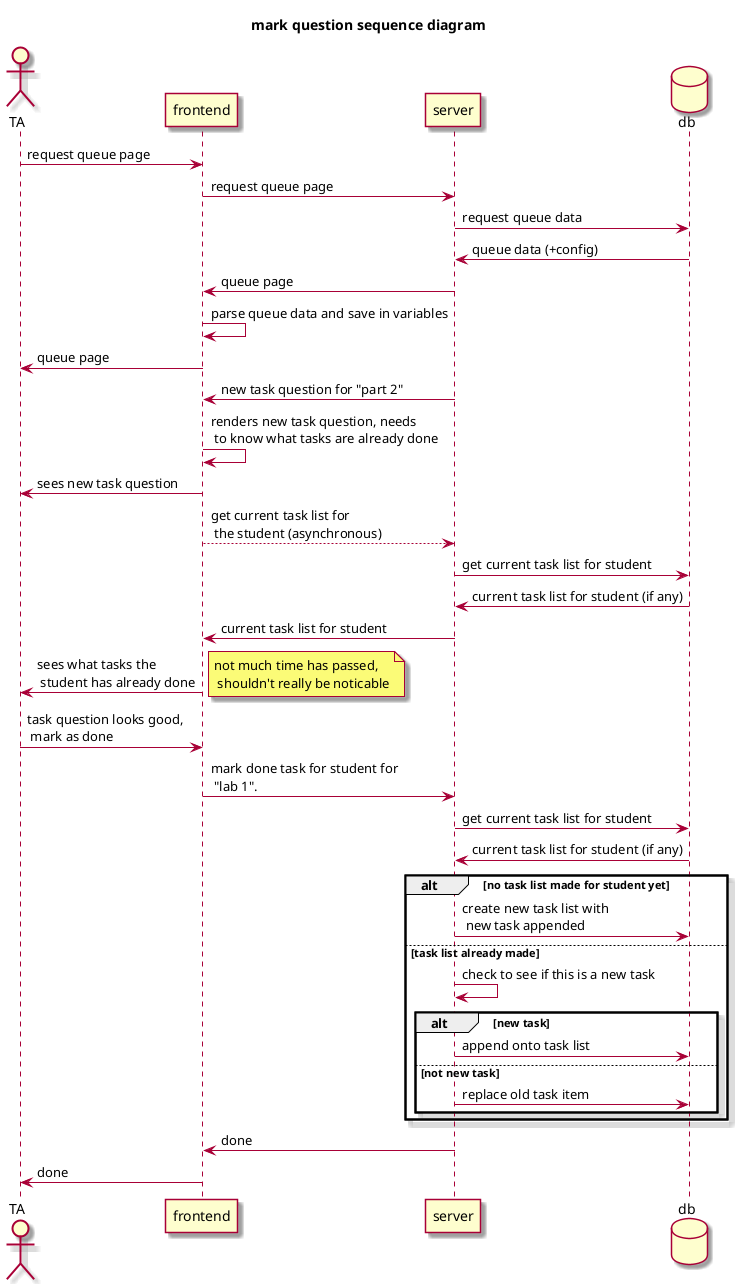 @startuml

skin rose

title "mark question sequence diagram"

actor User as "TA"
participant frontend
participant server
database db

User -> frontend : request queue page
frontend -> server : request queue page
server -> db : request queue data
server <- db : queue data (+config)
frontend <- server : queue page
frontend -> frontend : parse queue data and save in variables
User <- frontend : queue page



frontend <- server : new task question for "part 2"
frontend -> frontend : renders new task question, needs \n to know what tasks are already done
User <- frontend : sees new task question
frontend --> server : get current task list for \n the student (asynchronous)
server -> db : get current task list for student
server <- db : current task list for student (if any)
frontend <- server : current task list for student
User <- frontend : sees what tasks the \n student has already done
note right : not much time has passed, \n shouldn't really be noticable

User -> frontend : task question looks good, \n mark as done
frontend -> server : mark done task for student for \n "lab 1". 
server -> db : get current task list for student
server <- db : current task list for student (if any)
alt no task list made for student yet
    server -> db : create new task list with \n new task appended
else task list already made
    server -> server : check to see if this is a new task
    alt new task
        server -> db : append onto task list
    else not new task
        server -> db : replace old task item
    end
end
frontend <- server : done
User <- frontend : done


@enduml